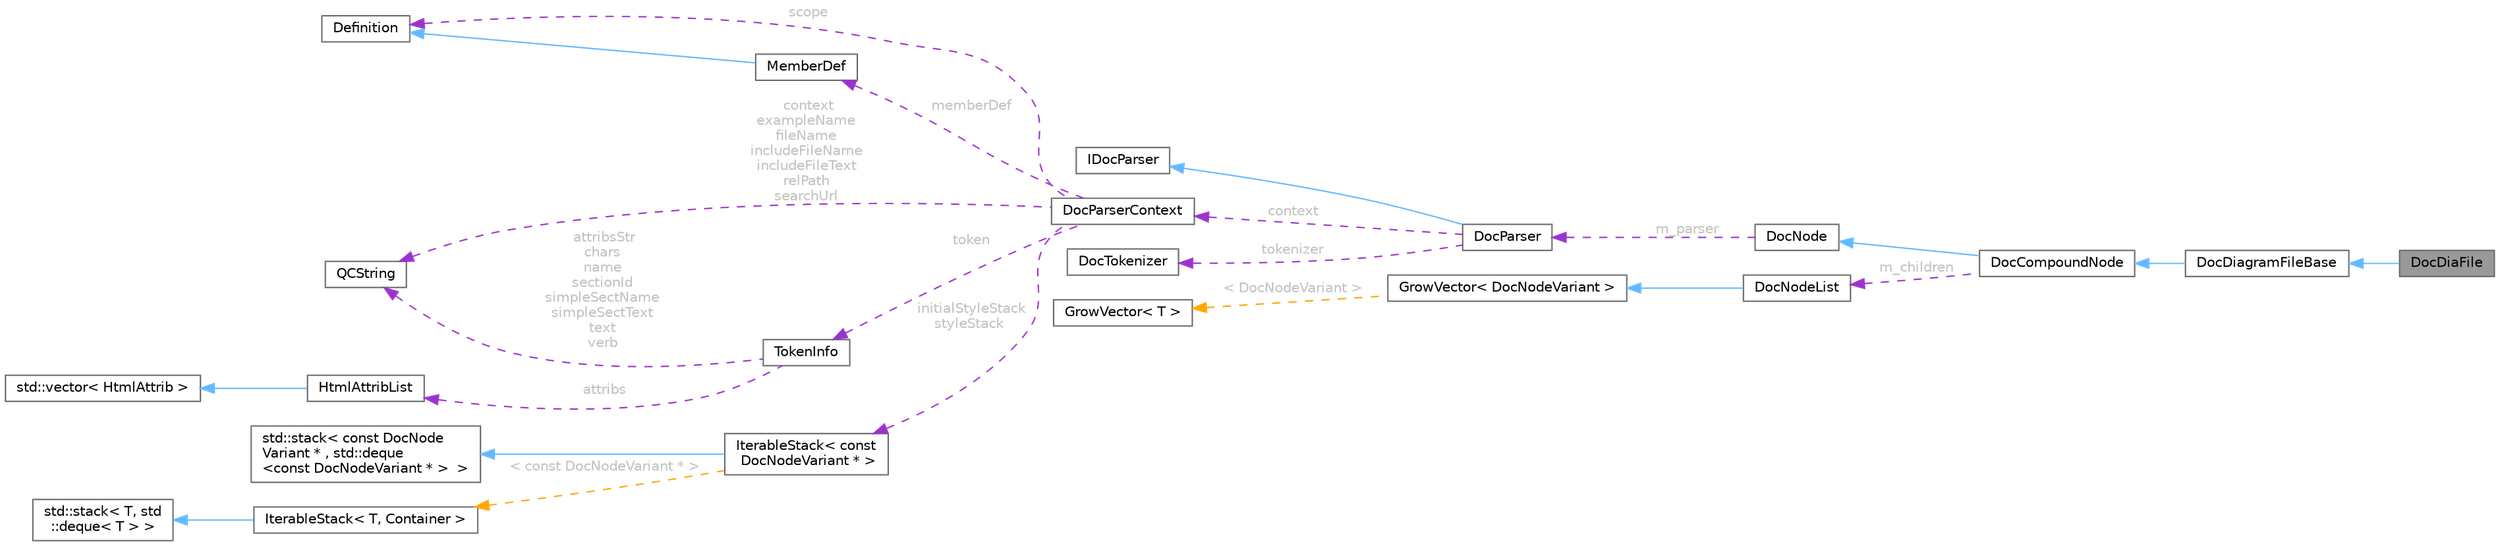 digraph "DocDiaFile"
{
 // INTERACTIVE_SVG=YES
 // LATEX_PDF_SIZE
  bgcolor="transparent";
  edge [fontname=Helvetica,fontsize=10,labelfontname=Helvetica,labelfontsize=10];
  node [fontname=Helvetica,fontsize=10,shape=box,height=0.2,width=0.4];
  rankdir="LR";
  Node1 [label="DocDiaFile",height=0.2,width=0.4,color="gray40", fillcolor="grey60", style="filled", fontcolor="black",tooltip="Node representing a dia file."];
  Node2 -> Node1 [dir="back",color="steelblue1",style="solid"];
  Node2 [label="DocDiagramFileBase",height=0.2,width=0.4,color="gray40", fillcolor="white", style="filled",URL="$d3/d7c/class_doc_diagram_file_base.html",tooltip=" "];
  Node3 -> Node2 [dir="back",color="steelblue1",style="solid"];
  Node3 [label="DocCompoundNode",height=0.2,width=0.4,color="gray40", fillcolor="white", style="filled",URL="$da/dfc/class_doc_compound_node.html",tooltip="Base class for nodes with children."];
  Node4 -> Node3 [dir="back",color="steelblue1",style="solid"];
  Node4 [label="DocNode",height=0.2,width=0.4,color="gray40", fillcolor="white", style="filled",URL="$d9/d0e/class_doc_node.html",tooltip="Abstract node interface with type information."];
  Node5 -> Node4 [dir="back",color="darkorchid3",style="dashed",label=" m_parser",fontcolor="grey" ];
  Node5 [label="DocParser",height=0.2,width=0.4,color="gray40", fillcolor="white", style="filled",URL="$da/d02/class_doc_parser.html",tooltip=" "];
  Node6 -> Node5 [dir="back",color="steelblue1",style="solid"];
  Node6 [label="IDocParser",height=0.2,width=0.4,color="gray40", fillcolor="white", style="filled",URL="$de/dad/class_i_doc_parser.html",tooltip="opaque parser interface"];
  Node7 -> Node5 [dir="back",color="darkorchid3",style="dashed",label=" context",fontcolor="grey" ];
  Node7 [label="DocParserContext",height=0.2,width=0.4,color="gray40", fillcolor="white", style="filled",URL="$d8/d7d/struct_doc_parser_context.html",tooltip="Parser's context to store all global variables."];
  Node8 -> Node7 [dir="back",color="darkorchid3",style="dashed",label=" scope",fontcolor="grey" ];
  Node8 [label="Definition",height=0.2,width=0.4,color="gray40", fillcolor="white", style="filled",URL="$d5/dcc/class_definition.html",tooltip="The common base class of all entity definitions found in the sources."];
  Node9 -> Node7 [dir="back",color="darkorchid3",style="dashed",label=" context\nexampleName\nfileName\nincludeFileName\nincludeFileText\nrelPath\nsearchUrl",fontcolor="grey" ];
  Node9 [label="QCString",height=0.2,width=0.4,color="gray40", fillcolor="white", style="filled",URL="$d9/d45/class_q_c_string.html",tooltip="This is an alternative implementation of QCString."];
  Node10 -> Node7 [dir="back",color="darkorchid3",style="dashed",label=" initialStyleStack\nstyleStack",fontcolor="grey" ];
  Node10 [label="IterableStack\< const\l DocNodeVariant * \>",height=0.2,width=0.4,color="gray40", fillcolor="white", style="filled",URL="$d9/d82/class_iterable_stack.html",tooltip=" "];
  Node11 -> Node10 [dir="back",color="steelblue1",style="solid"];
  Node11 [label="std::stack\< const DocNode\lVariant * , std::deque\l\<const DocNodeVariant * \>  \>",height=0.2,width=0.4,color="gray40", fillcolor="white", style="filled",tooltip=" "];
  Node12 -> Node10 [dir="back",color="orange",style="dashed",label=" \< const DocNodeVariant * \>",fontcolor="grey" ];
  Node12 [label="IterableStack\< T, Container \>",height=0.2,width=0.4,color="gray40", fillcolor="white", style="filled",URL="$d9/d82/class_iterable_stack.html",tooltip=" "];
  Node13 -> Node12 [dir="back",color="steelblue1",style="solid"];
  Node13 [label="std::stack\< T, std\l::deque\< T \> \>",height=0.2,width=0.4,color="gray40", fillcolor="white", style="filled",tooltip=" "];
  Node14 -> Node7 [dir="back",color="darkorchid3",style="dashed",label=" memberDef",fontcolor="grey" ];
  Node14 [label="MemberDef",height=0.2,width=0.4,color="gray40", fillcolor="white", style="filled",URL="$da/d09/class_member_def.html",tooltip="A model of a class/file/namespace member symbol."];
  Node8 -> Node14 [dir="back",color="steelblue1",style="solid"];
  Node15 -> Node7 [dir="back",color="darkorchid3",style="dashed",label=" token",fontcolor="grey" ];
  Node15 [label="TokenInfo",height=0.2,width=0.4,color="gray40", fillcolor="white", style="filled",URL="$d6/df4/struct_token_info.html",tooltip="Data associated with a token used by the comment block parser."];
  Node9 -> Node15 [dir="back",color="darkorchid3",style="dashed",label=" attribsStr\nchars\nname\nsectionId\nsimpleSectName\nsimpleSectText\ntext\nverb",fontcolor="grey" ];
  Node16 -> Node15 [dir="back",color="darkorchid3",style="dashed",label=" attribs",fontcolor="grey" ];
  Node16 [label="HtmlAttribList",height=0.2,width=0.4,color="gray40", fillcolor="white", style="filled",URL="$db/d4d/class_html_attrib_list.html",tooltip="Class representing a list of HTML attributes."];
  Node17 -> Node16 [dir="back",color="steelblue1",style="solid"];
  Node17 [label="std::vector\< HtmlAttrib \>",height=0.2,width=0.4,color="gray40", fillcolor="white", style="filled",tooltip=" "];
  Node18 -> Node5 [dir="back",color="darkorchid3",style="dashed",label=" tokenizer",fontcolor="grey" ];
  Node18 [label="DocTokenizer",height=0.2,width=0.4,color="gray40", fillcolor="white", style="filled",URL="$d1/d7f/class_doc_tokenizer.html",tooltip=" "];
  Node19 -> Node3 [dir="back",color="darkorchid3",style="dashed",label=" m_children",fontcolor="grey" ];
  Node19 [label="DocNodeList",height=0.2,width=0.4,color="gray40", fillcolor="white", style="filled",URL="$d9/dd3/struct_doc_node_list.html",tooltip=" "];
  Node20 -> Node19 [dir="back",color="steelblue1",style="solid"];
  Node20 [label="GrowVector\< DocNodeVariant \>",height=0.2,width=0.4,color="gray40", fillcolor="white", style="filled",URL="$d0/d08/class_grow_vector.html",tooltip=" "];
  Node21 -> Node20 [dir="back",color="orange",style="dashed",label=" \< DocNodeVariant \>",fontcolor="grey" ];
  Node21 [label="GrowVector\< T \>",height=0.2,width=0.4,color="gray40", fillcolor="white", style="filled",URL="$d0/d08/class_grow_vector.html",tooltip="std::vector like container optimised for pushing elements to the back."];
}
